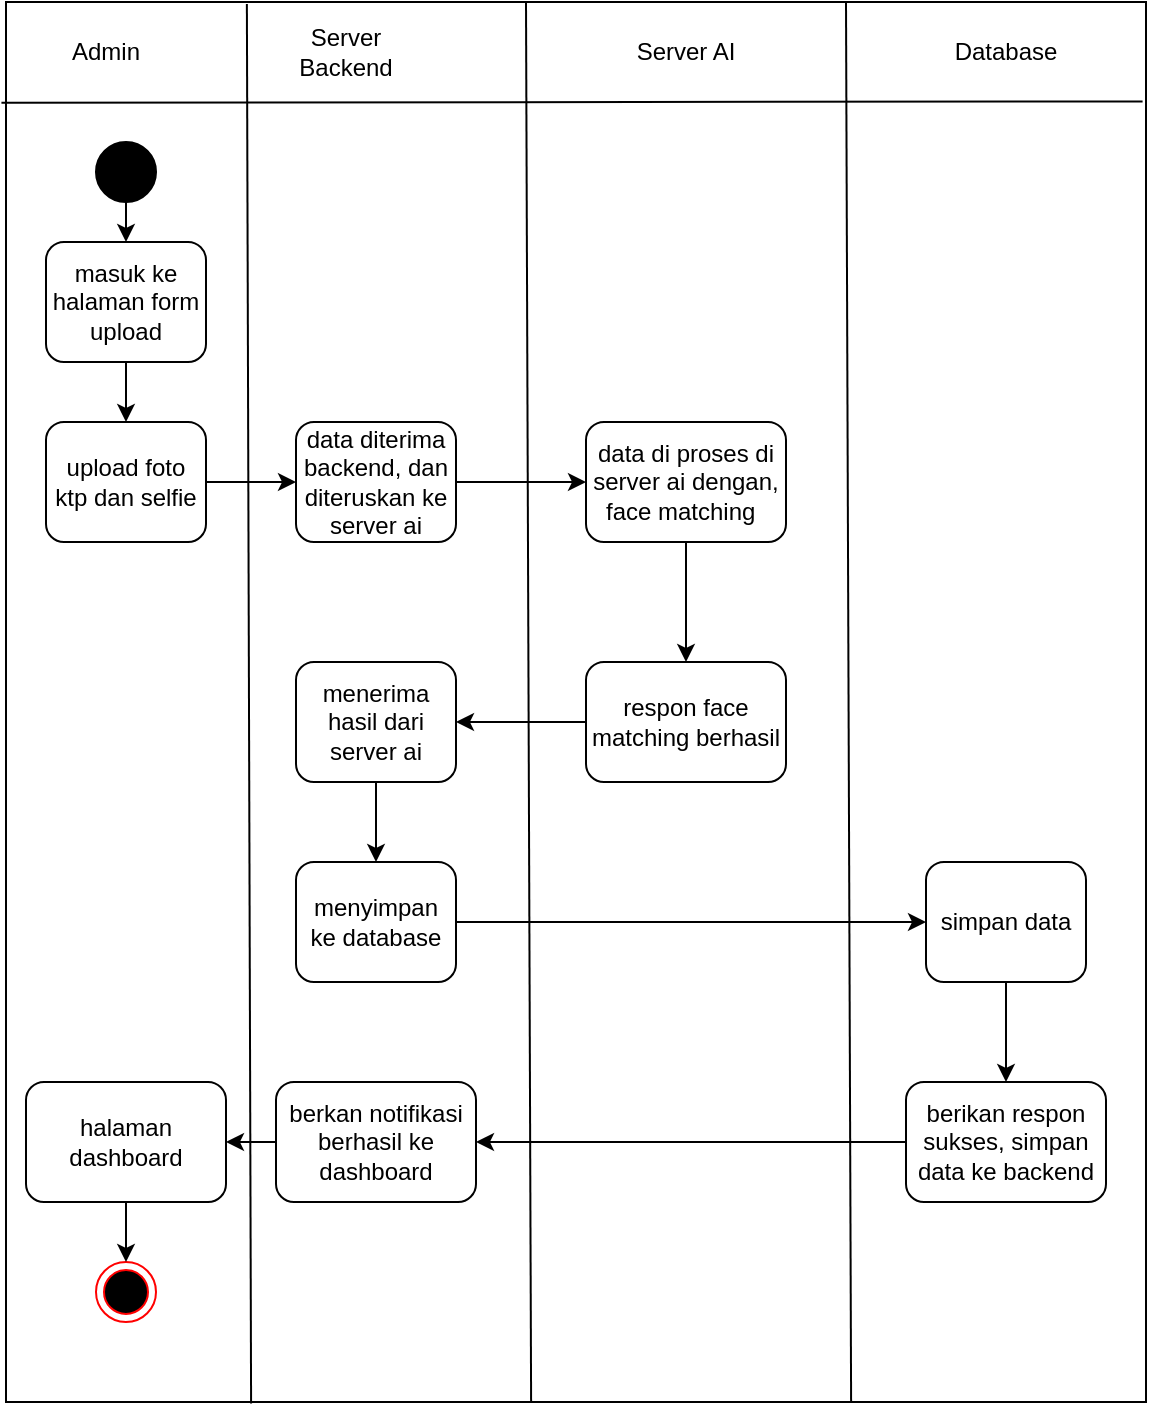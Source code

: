 <mxfile version="28.0.9">
  <diagram name="Page-1" id="dxuUHq392e8i7Hi8ga-T">
    <mxGraphModel dx="1189" dy="529" grid="1" gridSize="10" guides="1" tooltips="1" connect="1" arrows="1" fold="1" page="1" pageScale="1" pageWidth="850" pageHeight="1100" math="0" shadow="0">
      <root>
        <mxCell id="0" />
        <mxCell id="1" parent="0" />
        <mxCell id="I0zvrI4CiR3RAIM8IW6d-1" value="" style="rounded=0;whiteSpace=wrap;html=1;" vertex="1" parent="1">
          <mxGeometry x="200" y="100" width="570" height="700" as="geometry" />
        </mxCell>
        <mxCell id="I0zvrI4CiR3RAIM8IW6d-2" value="Admin" style="text;html=1;align=center;verticalAlign=middle;whiteSpace=wrap;rounded=0;" vertex="1" parent="1">
          <mxGeometry x="220" y="110" width="60" height="30" as="geometry" />
        </mxCell>
        <mxCell id="I0zvrI4CiR3RAIM8IW6d-3" value="Server Backend" style="text;html=1;align=center;verticalAlign=middle;whiteSpace=wrap;rounded=0;" vertex="1" parent="1">
          <mxGeometry x="340" y="110" width="60" height="30" as="geometry" />
        </mxCell>
        <mxCell id="I0zvrI4CiR3RAIM8IW6d-5" value="" style="endArrow=none;html=1;rounded=0;entryX=0.186;entryY=0.003;entryDx=0;entryDy=0;entryPerimeter=0;exitX=0.215;exitY=1.001;exitDx=0;exitDy=0;exitPerimeter=0;" edge="1" parent="1" source="I0zvrI4CiR3RAIM8IW6d-1">
          <mxGeometry width="50" height="50" relative="1" as="geometry">
            <mxPoint x="320" y="420" as="sourcePoint" />
            <mxPoint x="320.44" y="100.96" as="targetPoint" />
          </mxGeometry>
        </mxCell>
        <mxCell id="I0zvrI4CiR3RAIM8IW6d-6" value="" style="endArrow=none;html=1;rounded=0;exitX=-0.004;exitY=0.072;exitDx=0;exitDy=0;exitPerimeter=0;entryX=0.997;entryY=0.071;entryDx=0;entryDy=0;entryPerimeter=0;" edge="1" parent="1" source="I0zvrI4CiR3RAIM8IW6d-1" target="I0zvrI4CiR3RAIM8IW6d-1">
          <mxGeometry width="50" height="50" relative="1" as="geometry">
            <mxPoint x="390" y="270" as="sourcePoint" />
            <mxPoint x="440" y="220" as="targetPoint" />
          </mxGeometry>
        </mxCell>
        <mxCell id="I0zvrI4CiR3RAIM8IW6d-7" value="" style="ellipse;whiteSpace=wrap;html=1;aspect=fixed;fillColor=#000000;" vertex="1" parent="1">
          <mxGeometry x="245" y="170" width="30" height="30" as="geometry" />
        </mxCell>
        <mxCell id="I0zvrI4CiR3RAIM8IW6d-9" value="masuk ke halaman form upload" style="rounded=1;whiteSpace=wrap;html=1;" vertex="1" parent="1">
          <mxGeometry x="220" y="220" width="80" height="60" as="geometry" />
        </mxCell>
        <mxCell id="I0zvrI4CiR3RAIM8IW6d-10" value="upload foto ktp dan selfie" style="rounded=1;whiteSpace=wrap;html=1;" vertex="1" parent="1">
          <mxGeometry x="220" y="310" width="80" height="60" as="geometry" />
        </mxCell>
        <mxCell id="I0zvrI4CiR3RAIM8IW6d-11" value="data diterima backend, dan diteruskan ke server ai" style="rounded=1;whiteSpace=wrap;html=1;" vertex="1" parent="1">
          <mxGeometry x="345" y="310" width="80" height="60" as="geometry" />
        </mxCell>
        <mxCell id="I0zvrI4CiR3RAIM8IW6d-12" value="data di proses di server ai dengan, face matching&lt;span style=&quot;white-space: pre;&quot;&gt;&#x9;&lt;/span&gt;" style="rounded=1;whiteSpace=wrap;html=1;" vertex="1" parent="1">
          <mxGeometry x="490" y="310" width="100" height="60" as="geometry" />
        </mxCell>
        <mxCell id="I0zvrI4CiR3RAIM8IW6d-13" value="respon face matching berhasil" style="rounded=1;whiteSpace=wrap;html=1;" vertex="1" parent="1">
          <mxGeometry x="490" y="430" width="100" height="60" as="geometry" />
        </mxCell>
        <mxCell id="I0zvrI4CiR3RAIM8IW6d-14" value="menerima hasil dari server ai" style="rounded=1;whiteSpace=wrap;html=1;" vertex="1" parent="1">
          <mxGeometry x="345" y="430" width="80" height="60" as="geometry" />
        </mxCell>
        <mxCell id="I0zvrI4CiR3RAIM8IW6d-15" value="menyimpan ke database" style="rounded=1;whiteSpace=wrap;html=1;" vertex="1" parent="1">
          <mxGeometry x="345" y="530" width="80" height="60" as="geometry" />
        </mxCell>
        <mxCell id="I0zvrI4CiR3RAIM8IW6d-16" value="simpan data" style="rounded=1;whiteSpace=wrap;html=1;" vertex="1" parent="1">
          <mxGeometry x="660" y="530" width="80" height="60" as="geometry" />
        </mxCell>
        <mxCell id="I0zvrI4CiR3RAIM8IW6d-17" value="berikan respon sukses, simpan data ke backend" style="rounded=1;whiteSpace=wrap;html=1;" vertex="1" parent="1">
          <mxGeometry x="650" y="640" width="100" height="60" as="geometry" />
        </mxCell>
        <mxCell id="I0zvrI4CiR3RAIM8IW6d-18" value="berkan notifikasi berhasil ke dashboard" style="rounded=1;whiteSpace=wrap;html=1;" vertex="1" parent="1">
          <mxGeometry x="335" y="640" width="100" height="60" as="geometry" />
        </mxCell>
        <mxCell id="I0zvrI4CiR3RAIM8IW6d-19" value="halaman dashboard" style="rounded=1;whiteSpace=wrap;html=1;" vertex="1" parent="1">
          <mxGeometry x="210" y="640" width="100" height="60" as="geometry" />
        </mxCell>
        <mxCell id="I0zvrI4CiR3RAIM8IW6d-20" value="" style="endArrow=none;html=1;rounded=0;entryX=0.186;entryY=0.003;entryDx=0;entryDy=0;entryPerimeter=0;exitX=0.215;exitY=1.001;exitDx=0;exitDy=0;exitPerimeter=0;" edge="1" parent="1">
          <mxGeometry width="50" height="50" relative="1" as="geometry">
            <mxPoint x="462.56" y="800.04" as="sourcePoint" />
            <mxPoint x="460" y="100" as="targetPoint" />
          </mxGeometry>
        </mxCell>
        <mxCell id="I0zvrI4CiR3RAIM8IW6d-21" value="" style="endArrow=none;html=1;rounded=0;entryX=0.186;entryY=0.003;entryDx=0;entryDy=0;entryPerimeter=0;exitX=0.215;exitY=1.001;exitDx=0;exitDy=0;exitPerimeter=0;" edge="1" parent="1">
          <mxGeometry width="50" height="50" relative="1" as="geometry">
            <mxPoint x="622.56" y="800" as="sourcePoint" />
            <mxPoint x="620" y="99.96" as="targetPoint" />
          </mxGeometry>
        </mxCell>
        <mxCell id="I0zvrI4CiR3RAIM8IW6d-22" value="Server AI" style="text;html=1;align=center;verticalAlign=middle;whiteSpace=wrap;rounded=0;" vertex="1" parent="1">
          <mxGeometry x="510" y="110" width="60" height="30" as="geometry" />
        </mxCell>
        <mxCell id="I0zvrI4CiR3RAIM8IW6d-23" value="Database" style="text;html=1;align=center;verticalAlign=middle;whiteSpace=wrap;rounded=0;" vertex="1" parent="1">
          <mxGeometry x="670" y="110" width="60" height="30" as="geometry" />
        </mxCell>
        <mxCell id="I0zvrI4CiR3RAIM8IW6d-24" value="" style="endArrow=classic;html=1;rounded=0;exitX=0.5;exitY=1;exitDx=0;exitDy=0;entryX=0.5;entryY=0;entryDx=0;entryDy=0;" edge="1" parent="1" source="I0zvrI4CiR3RAIM8IW6d-7" target="I0zvrI4CiR3RAIM8IW6d-9">
          <mxGeometry width="50" height="50" relative="1" as="geometry">
            <mxPoint x="360" y="340" as="sourcePoint" />
            <mxPoint x="410" y="290" as="targetPoint" />
          </mxGeometry>
        </mxCell>
        <mxCell id="I0zvrI4CiR3RAIM8IW6d-25" value="" style="endArrow=classic;html=1;rounded=0;exitX=0.5;exitY=1;exitDx=0;exitDy=0;entryX=0.5;entryY=0;entryDx=0;entryDy=0;" edge="1" parent="1" source="I0zvrI4CiR3RAIM8IW6d-9" target="I0zvrI4CiR3RAIM8IW6d-10">
          <mxGeometry width="50" height="50" relative="1" as="geometry">
            <mxPoint x="360" y="340" as="sourcePoint" />
            <mxPoint x="410" y="290" as="targetPoint" />
          </mxGeometry>
        </mxCell>
        <mxCell id="I0zvrI4CiR3RAIM8IW6d-26" value="" style="endArrow=classic;html=1;rounded=0;exitX=1;exitY=0.5;exitDx=0;exitDy=0;entryX=0;entryY=0.5;entryDx=0;entryDy=0;" edge="1" parent="1" source="I0zvrI4CiR3RAIM8IW6d-10" target="I0zvrI4CiR3RAIM8IW6d-11">
          <mxGeometry width="50" height="50" relative="1" as="geometry">
            <mxPoint x="360" y="340" as="sourcePoint" />
            <mxPoint x="410" y="290" as="targetPoint" />
          </mxGeometry>
        </mxCell>
        <mxCell id="I0zvrI4CiR3RAIM8IW6d-27" value="" style="endArrow=classic;html=1;rounded=0;exitX=1;exitY=0.5;exitDx=0;exitDy=0;" edge="1" parent="1" source="I0zvrI4CiR3RAIM8IW6d-11" target="I0zvrI4CiR3RAIM8IW6d-12">
          <mxGeometry width="50" height="50" relative="1" as="geometry">
            <mxPoint x="460" y="340" as="sourcePoint" />
            <mxPoint x="510" y="290" as="targetPoint" />
          </mxGeometry>
        </mxCell>
        <mxCell id="I0zvrI4CiR3RAIM8IW6d-28" value="" style="endArrow=classic;html=1;rounded=0;exitX=0.5;exitY=1;exitDx=0;exitDy=0;entryX=0.5;entryY=0;entryDx=0;entryDy=0;" edge="1" parent="1" source="I0zvrI4CiR3RAIM8IW6d-12" target="I0zvrI4CiR3RAIM8IW6d-13">
          <mxGeometry width="50" height="50" relative="1" as="geometry">
            <mxPoint x="720" y="440" as="sourcePoint" />
            <mxPoint x="770" y="390" as="targetPoint" />
          </mxGeometry>
        </mxCell>
        <mxCell id="I0zvrI4CiR3RAIM8IW6d-29" value="" style="endArrow=classic;html=1;rounded=0;exitX=0;exitY=0.5;exitDx=0;exitDy=0;entryX=1;entryY=0.5;entryDx=0;entryDy=0;" edge="1" parent="1" source="I0zvrI4CiR3RAIM8IW6d-13" target="I0zvrI4CiR3RAIM8IW6d-14">
          <mxGeometry width="50" height="50" relative="1" as="geometry">
            <mxPoint x="590" y="460" as="sourcePoint" />
            <mxPoint x="640" y="410" as="targetPoint" />
          </mxGeometry>
        </mxCell>
        <mxCell id="I0zvrI4CiR3RAIM8IW6d-30" value="" style="endArrow=classic;html=1;rounded=0;exitX=0.5;exitY=1;exitDx=0;exitDy=0;entryX=0.5;entryY=0;entryDx=0;entryDy=0;" edge="1" parent="1" source="I0zvrI4CiR3RAIM8IW6d-14" target="I0zvrI4CiR3RAIM8IW6d-15">
          <mxGeometry width="50" height="50" relative="1" as="geometry">
            <mxPoint x="540" y="580" as="sourcePoint" />
            <mxPoint x="590" y="530" as="targetPoint" />
          </mxGeometry>
        </mxCell>
        <mxCell id="I0zvrI4CiR3RAIM8IW6d-31" value="" style="endArrow=classic;html=1;rounded=0;exitX=1;exitY=0.5;exitDx=0;exitDy=0;entryX=0;entryY=0.5;entryDx=0;entryDy=0;" edge="1" parent="1" source="I0zvrI4CiR3RAIM8IW6d-15" target="I0zvrI4CiR3RAIM8IW6d-16">
          <mxGeometry width="50" height="50" relative="1" as="geometry">
            <mxPoint x="540" y="620" as="sourcePoint" />
            <mxPoint x="590" y="570" as="targetPoint" />
          </mxGeometry>
        </mxCell>
        <mxCell id="I0zvrI4CiR3RAIM8IW6d-32" value="" style="endArrow=classic;html=1;rounded=0;exitX=0.5;exitY=1;exitDx=0;exitDy=0;entryX=0.5;entryY=0;entryDx=0;entryDy=0;" edge="1" parent="1" source="I0zvrI4CiR3RAIM8IW6d-16" target="I0zvrI4CiR3RAIM8IW6d-17">
          <mxGeometry width="50" height="50" relative="1" as="geometry">
            <mxPoint x="670" y="670" as="sourcePoint" />
            <mxPoint x="720" y="620" as="targetPoint" />
          </mxGeometry>
        </mxCell>
        <mxCell id="I0zvrI4CiR3RAIM8IW6d-33" value="" style="endArrow=classic;html=1;rounded=0;exitX=0;exitY=0.5;exitDx=0;exitDy=0;" edge="1" parent="1" source="I0zvrI4CiR3RAIM8IW6d-17" target="I0zvrI4CiR3RAIM8IW6d-18">
          <mxGeometry width="50" height="50" relative="1" as="geometry">
            <mxPoint x="670" y="670" as="sourcePoint" />
            <mxPoint x="720" y="620" as="targetPoint" />
          </mxGeometry>
        </mxCell>
        <mxCell id="I0zvrI4CiR3RAIM8IW6d-34" value="" style="endArrow=classic;html=1;rounded=0;exitX=0;exitY=0.5;exitDx=0;exitDy=0;entryX=1;entryY=0.5;entryDx=0;entryDy=0;" edge="1" parent="1" source="I0zvrI4CiR3RAIM8IW6d-18" target="I0zvrI4CiR3RAIM8IW6d-19">
          <mxGeometry width="50" height="50" relative="1" as="geometry">
            <mxPoint x="460" y="670" as="sourcePoint" />
            <mxPoint x="510" y="620" as="targetPoint" />
          </mxGeometry>
        </mxCell>
        <mxCell id="I0zvrI4CiR3RAIM8IW6d-47" value="" style="ellipse;html=1;shape=endState;fillColor=#000000;strokeColor=#ff0000;" vertex="1" parent="1">
          <mxGeometry x="245" y="730" width="30" height="30" as="geometry" />
        </mxCell>
        <mxCell id="I0zvrI4CiR3RAIM8IW6d-48" value="" style="endArrow=classic;html=1;rounded=0;exitX=0.5;exitY=1;exitDx=0;exitDy=0;entryX=0.5;entryY=0;entryDx=0;entryDy=0;" edge="1" parent="1" source="I0zvrI4CiR3RAIM8IW6d-19" target="I0zvrI4CiR3RAIM8IW6d-47">
          <mxGeometry width="50" height="50" relative="1" as="geometry">
            <mxPoint x="410" y="750" as="sourcePoint" />
            <mxPoint x="460" y="700" as="targetPoint" />
          </mxGeometry>
        </mxCell>
      </root>
    </mxGraphModel>
  </diagram>
</mxfile>
